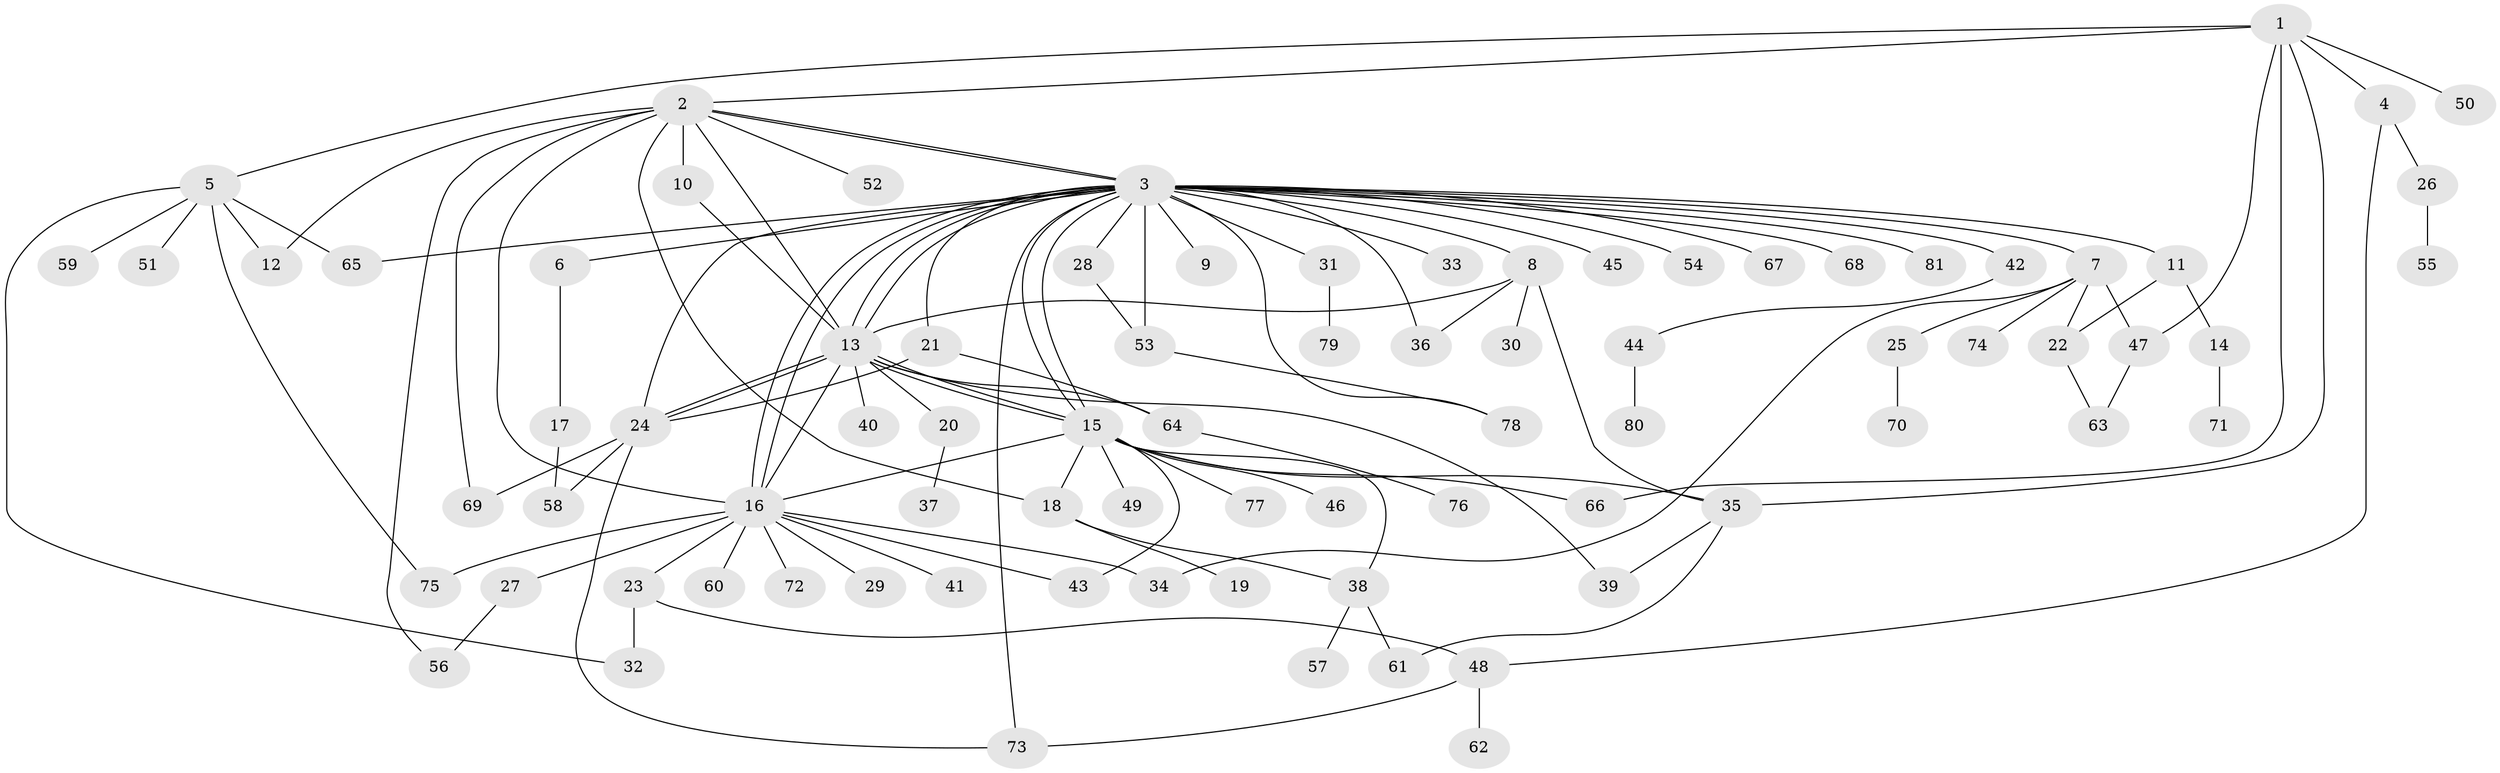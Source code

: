 // Generated by graph-tools (version 1.1) at 2025/14/03/09/25 04:14:32]
// undirected, 81 vertices, 121 edges
graph export_dot {
graph [start="1"]
  node [color=gray90,style=filled];
  1;
  2;
  3;
  4;
  5;
  6;
  7;
  8;
  9;
  10;
  11;
  12;
  13;
  14;
  15;
  16;
  17;
  18;
  19;
  20;
  21;
  22;
  23;
  24;
  25;
  26;
  27;
  28;
  29;
  30;
  31;
  32;
  33;
  34;
  35;
  36;
  37;
  38;
  39;
  40;
  41;
  42;
  43;
  44;
  45;
  46;
  47;
  48;
  49;
  50;
  51;
  52;
  53;
  54;
  55;
  56;
  57;
  58;
  59;
  60;
  61;
  62;
  63;
  64;
  65;
  66;
  67;
  68;
  69;
  70;
  71;
  72;
  73;
  74;
  75;
  76;
  77;
  78;
  79;
  80;
  81;
  1 -- 2;
  1 -- 4;
  1 -- 5;
  1 -- 35;
  1 -- 47;
  1 -- 50;
  1 -- 66;
  2 -- 3;
  2 -- 3;
  2 -- 10;
  2 -- 12;
  2 -- 13;
  2 -- 16;
  2 -- 18;
  2 -- 52;
  2 -- 56;
  2 -- 69;
  3 -- 6;
  3 -- 7;
  3 -- 8;
  3 -- 9;
  3 -- 11;
  3 -- 13;
  3 -- 13;
  3 -- 15;
  3 -- 15;
  3 -- 16;
  3 -- 16;
  3 -- 21;
  3 -- 24;
  3 -- 28;
  3 -- 31;
  3 -- 33;
  3 -- 36;
  3 -- 42;
  3 -- 45;
  3 -- 53;
  3 -- 54;
  3 -- 65;
  3 -- 67;
  3 -- 68;
  3 -- 73;
  3 -- 78;
  3 -- 81;
  4 -- 26;
  4 -- 48;
  5 -- 12;
  5 -- 32;
  5 -- 51;
  5 -- 59;
  5 -- 65;
  5 -- 75;
  6 -- 17;
  7 -- 22;
  7 -- 25;
  7 -- 34;
  7 -- 47;
  7 -- 74;
  8 -- 13;
  8 -- 30;
  8 -- 35;
  8 -- 36;
  10 -- 13;
  11 -- 14;
  11 -- 22;
  13 -- 15;
  13 -- 15;
  13 -- 16;
  13 -- 20;
  13 -- 24;
  13 -- 24;
  13 -- 39;
  13 -- 40;
  13 -- 64;
  14 -- 71;
  15 -- 16;
  15 -- 18;
  15 -- 35;
  15 -- 38;
  15 -- 43;
  15 -- 46;
  15 -- 49;
  15 -- 66;
  15 -- 77;
  16 -- 23;
  16 -- 27;
  16 -- 29;
  16 -- 34;
  16 -- 41;
  16 -- 43;
  16 -- 60;
  16 -- 72;
  16 -- 75;
  17 -- 58;
  18 -- 19;
  18 -- 38;
  20 -- 37;
  21 -- 24;
  21 -- 64;
  22 -- 63;
  23 -- 32;
  23 -- 48;
  24 -- 58;
  24 -- 69;
  24 -- 73;
  25 -- 70;
  26 -- 55;
  27 -- 56;
  28 -- 53;
  31 -- 79;
  35 -- 39;
  35 -- 61;
  38 -- 57;
  38 -- 61;
  42 -- 44;
  44 -- 80;
  47 -- 63;
  48 -- 62;
  48 -- 73;
  53 -- 78;
  64 -- 76;
}
